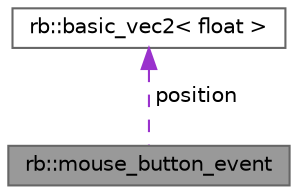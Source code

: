 digraph "rb::mouse_button_event"
{
 // LATEX_PDF_SIZE
  bgcolor="transparent";
  edge [fontname=Helvetica,fontsize=10,labelfontname=Helvetica,labelfontsize=10];
  node [fontname=Helvetica,fontsize=10,shape=box,height=0.2,width=0.4];
  Node1 [label="rb::mouse_button_event",height=0.2,width=0.4,color="gray40", fillcolor="grey60", style="filled", fontcolor="black",tooltip="Mouse button event."];
  Node2 -> Node1 [dir="back",color="darkorchid3",style="dashed",label=" position" ];
  Node2 [label="rb::basic_vec2\< float \>",height=0.2,width=0.4,color="gray40", fillcolor="white", style="filled",URL="$structrb_1_1basic__vec2.html",tooltip=" "];
}
